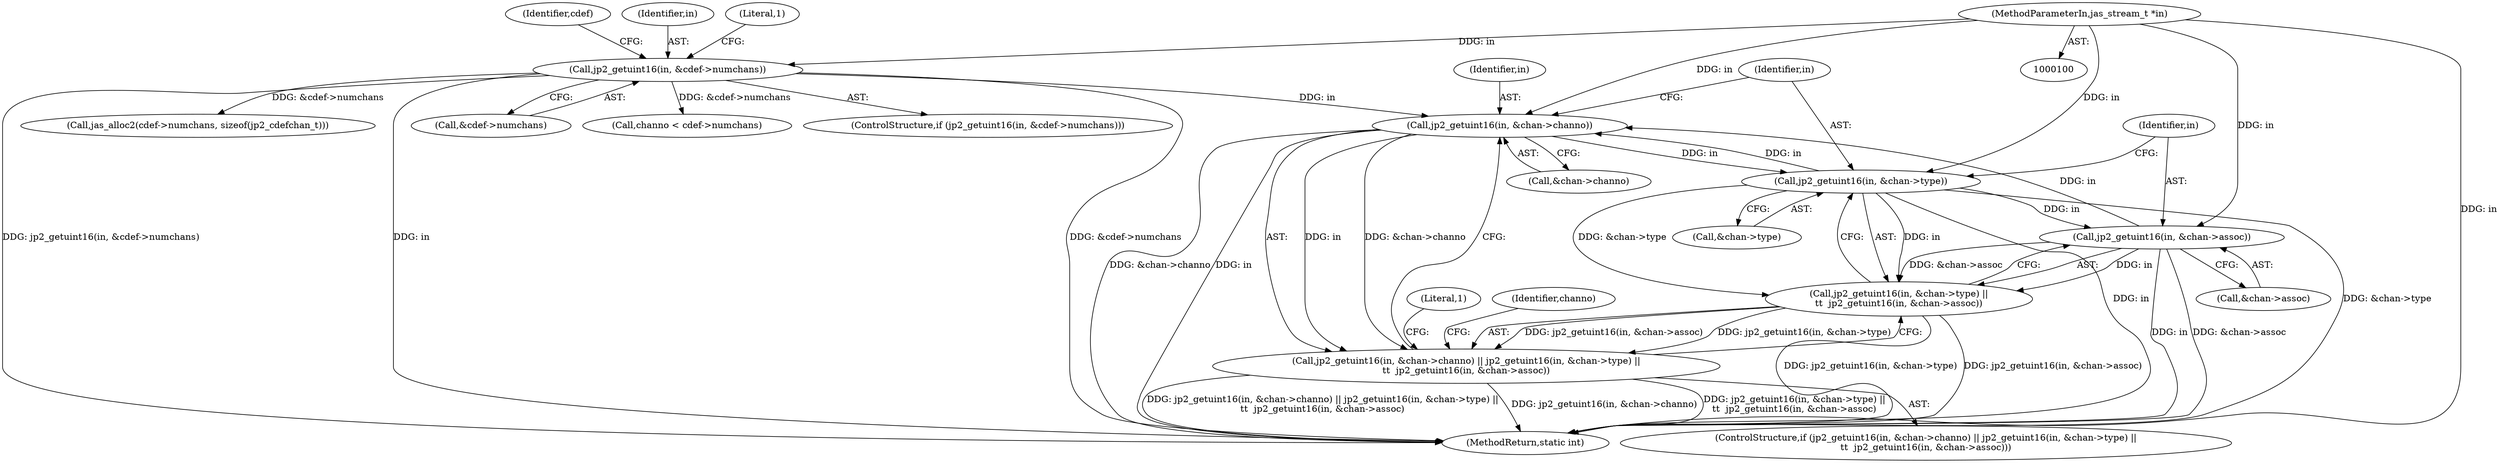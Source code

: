digraph "0_jasper_e96fc4fdd525fa0ede28074a7e2b1caf94b58b0d_3@pointer" {
"1000169" [label="(Call,jp2_getuint16(in, &chan->channo))"];
"1000121" [label="(Call,jp2_getuint16(in, &cdef->numchans))"];
"1000102" [label="(MethodParameterIn,jas_stream_t *in)"];
"1000182" [label="(Call,jp2_getuint16(in, &chan->assoc))"];
"1000176" [label="(Call,jp2_getuint16(in, &chan->type))"];
"1000169" [label="(Call,jp2_getuint16(in, &chan->channo))"];
"1000168" [label="(Call,jp2_getuint16(in, &chan->channo) || jp2_getuint16(in, &chan->type) ||\n\t\t  jp2_getuint16(in, &chan->assoc))"];
"1000175" [label="(Call,jp2_getuint16(in, &chan->type) ||\n\t\t  jp2_getuint16(in, &chan->assoc))"];
"1000151" [label="(Call,channo < cdef->numchans)"];
"1000122" [label="(Identifier,in)"];
"1000175" [label="(Call,jp2_getuint16(in, &chan->type) ||\n\t\t  jp2_getuint16(in, &chan->assoc))"];
"1000184" [label="(Call,&chan->assoc)"];
"1000176" [label="(Call,jp2_getuint16(in, &chan->type))"];
"1000169" [label="(Call,jp2_getuint16(in, &chan->channo))"];
"1000191" [label="(Literal,1)"];
"1000177" [label="(Identifier,in)"];
"1000121" [label="(Call,jp2_getuint16(in, &cdef->numchans))"];
"1000183" [label="(Identifier,in)"];
"1000194" [label="(MethodReturn,static int)"];
"1000120" [label="(ControlStructure,if (jp2_getuint16(in, &cdef->numchans)))"];
"1000102" [label="(MethodParameterIn,jas_stream_t *in)"];
"1000130" [label="(Literal,1)"];
"1000135" [label="(Identifier,cdef)"];
"1000137" [label="(Call,jas_alloc2(cdef->numchans, sizeof(jp2_cdefchan_t)))"];
"1000171" [label="(Call,&chan->channo)"];
"1000157" [label="(Identifier,channo)"];
"1000182" [label="(Call,jp2_getuint16(in, &chan->assoc))"];
"1000167" [label="(ControlStructure,if (jp2_getuint16(in, &chan->channo) || jp2_getuint16(in, &chan->type) ||\n\t\t  jp2_getuint16(in, &chan->assoc)))"];
"1000170" [label="(Identifier,in)"];
"1000178" [label="(Call,&chan->type)"];
"1000123" [label="(Call,&cdef->numchans)"];
"1000168" [label="(Call,jp2_getuint16(in, &chan->channo) || jp2_getuint16(in, &chan->type) ||\n\t\t  jp2_getuint16(in, &chan->assoc))"];
"1000169" -> "1000168"  [label="AST: "];
"1000169" -> "1000171"  [label="CFG: "];
"1000170" -> "1000169"  [label="AST: "];
"1000171" -> "1000169"  [label="AST: "];
"1000177" -> "1000169"  [label="CFG: "];
"1000168" -> "1000169"  [label="CFG: "];
"1000169" -> "1000194"  [label="DDG: &chan->channo"];
"1000169" -> "1000194"  [label="DDG: in"];
"1000169" -> "1000168"  [label="DDG: in"];
"1000169" -> "1000168"  [label="DDG: &chan->channo"];
"1000121" -> "1000169"  [label="DDG: in"];
"1000182" -> "1000169"  [label="DDG: in"];
"1000176" -> "1000169"  [label="DDG: in"];
"1000102" -> "1000169"  [label="DDG: in"];
"1000169" -> "1000176"  [label="DDG: in"];
"1000121" -> "1000120"  [label="AST: "];
"1000121" -> "1000123"  [label="CFG: "];
"1000122" -> "1000121"  [label="AST: "];
"1000123" -> "1000121"  [label="AST: "];
"1000130" -> "1000121"  [label="CFG: "];
"1000135" -> "1000121"  [label="CFG: "];
"1000121" -> "1000194"  [label="DDG: &cdef->numchans"];
"1000121" -> "1000194"  [label="DDG: jp2_getuint16(in, &cdef->numchans)"];
"1000121" -> "1000194"  [label="DDG: in"];
"1000102" -> "1000121"  [label="DDG: in"];
"1000121" -> "1000137"  [label="DDG: &cdef->numchans"];
"1000121" -> "1000151"  [label="DDG: &cdef->numchans"];
"1000102" -> "1000100"  [label="AST: "];
"1000102" -> "1000194"  [label="DDG: in"];
"1000102" -> "1000176"  [label="DDG: in"];
"1000102" -> "1000182"  [label="DDG: in"];
"1000182" -> "1000175"  [label="AST: "];
"1000182" -> "1000184"  [label="CFG: "];
"1000183" -> "1000182"  [label="AST: "];
"1000184" -> "1000182"  [label="AST: "];
"1000175" -> "1000182"  [label="CFG: "];
"1000182" -> "1000194"  [label="DDG: &chan->assoc"];
"1000182" -> "1000194"  [label="DDG: in"];
"1000182" -> "1000175"  [label="DDG: in"];
"1000182" -> "1000175"  [label="DDG: &chan->assoc"];
"1000176" -> "1000182"  [label="DDG: in"];
"1000176" -> "1000175"  [label="AST: "];
"1000176" -> "1000178"  [label="CFG: "];
"1000177" -> "1000176"  [label="AST: "];
"1000178" -> "1000176"  [label="AST: "];
"1000183" -> "1000176"  [label="CFG: "];
"1000175" -> "1000176"  [label="CFG: "];
"1000176" -> "1000194"  [label="DDG: &chan->type"];
"1000176" -> "1000194"  [label="DDG: in"];
"1000176" -> "1000175"  [label="DDG: in"];
"1000176" -> "1000175"  [label="DDG: &chan->type"];
"1000168" -> "1000167"  [label="AST: "];
"1000168" -> "1000175"  [label="CFG: "];
"1000175" -> "1000168"  [label="AST: "];
"1000191" -> "1000168"  [label="CFG: "];
"1000157" -> "1000168"  [label="CFG: "];
"1000168" -> "1000194"  [label="DDG: jp2_getuint16(in, &chan->channo) || jp2_getuint16(in, &chan->type) ||\n\t\t  jp2_getuint16(in, &chan->assoc)"];
"1000168" -> "1000194"  [label="DDG: jp2_getuint16(in, &chan->channo)"];
"1000168" -> "1000194"  [label="DDG: jp2_getuint16(in, &chan->type) ||\n\t\t  jp2_getuint16(in, &chan->assoc)"];
"1000175" -> "1000168"  [label="DDG: jp2_getuint16(in, &chan->type)"];
"1000175" -> "1000168"  [label="DDG: jp2_getuint16(in, &chan->assoc)"];
"1000175" -> "1000194"  [label="DDG: jp2_getuint16(in, &chan->assoc)"];
"1000175" -> "1000194"  [label="DDG: jp2_getuint16(in, &chan->type)"];
}
